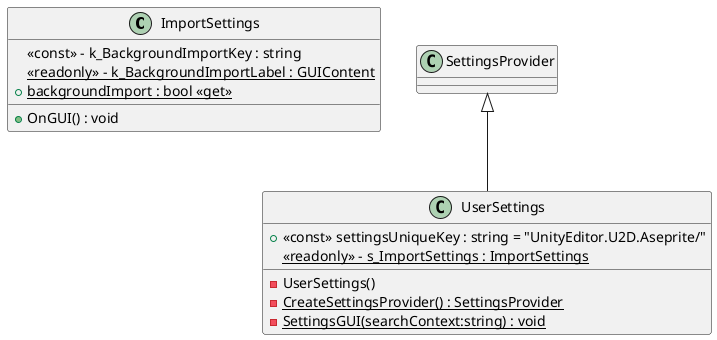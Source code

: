 @startuml
class ImportSettings {
    <<const>> - k_BackgroundImportKey : string
    {static} <<readonly>> - k_BackgroundImportLabel : GUIContent
    + {static} backgroundImport : bool <<get>>
    + OnGUI() : void
}
class UserSettings {
    + <<const>> settingsUniqueKey : string = "UnityEditor.U2D.Aseprite/"
    {static} <<readonly>> - s_ImportSettings : ImportSettings
    - UserSettings()
    {static} - CreateSettingsProvider() : SettingsProvider
    {static} - SettingsGUI(searchContext:string) : void
}
SettingsProvider <|-- UserSettings
@enduml
